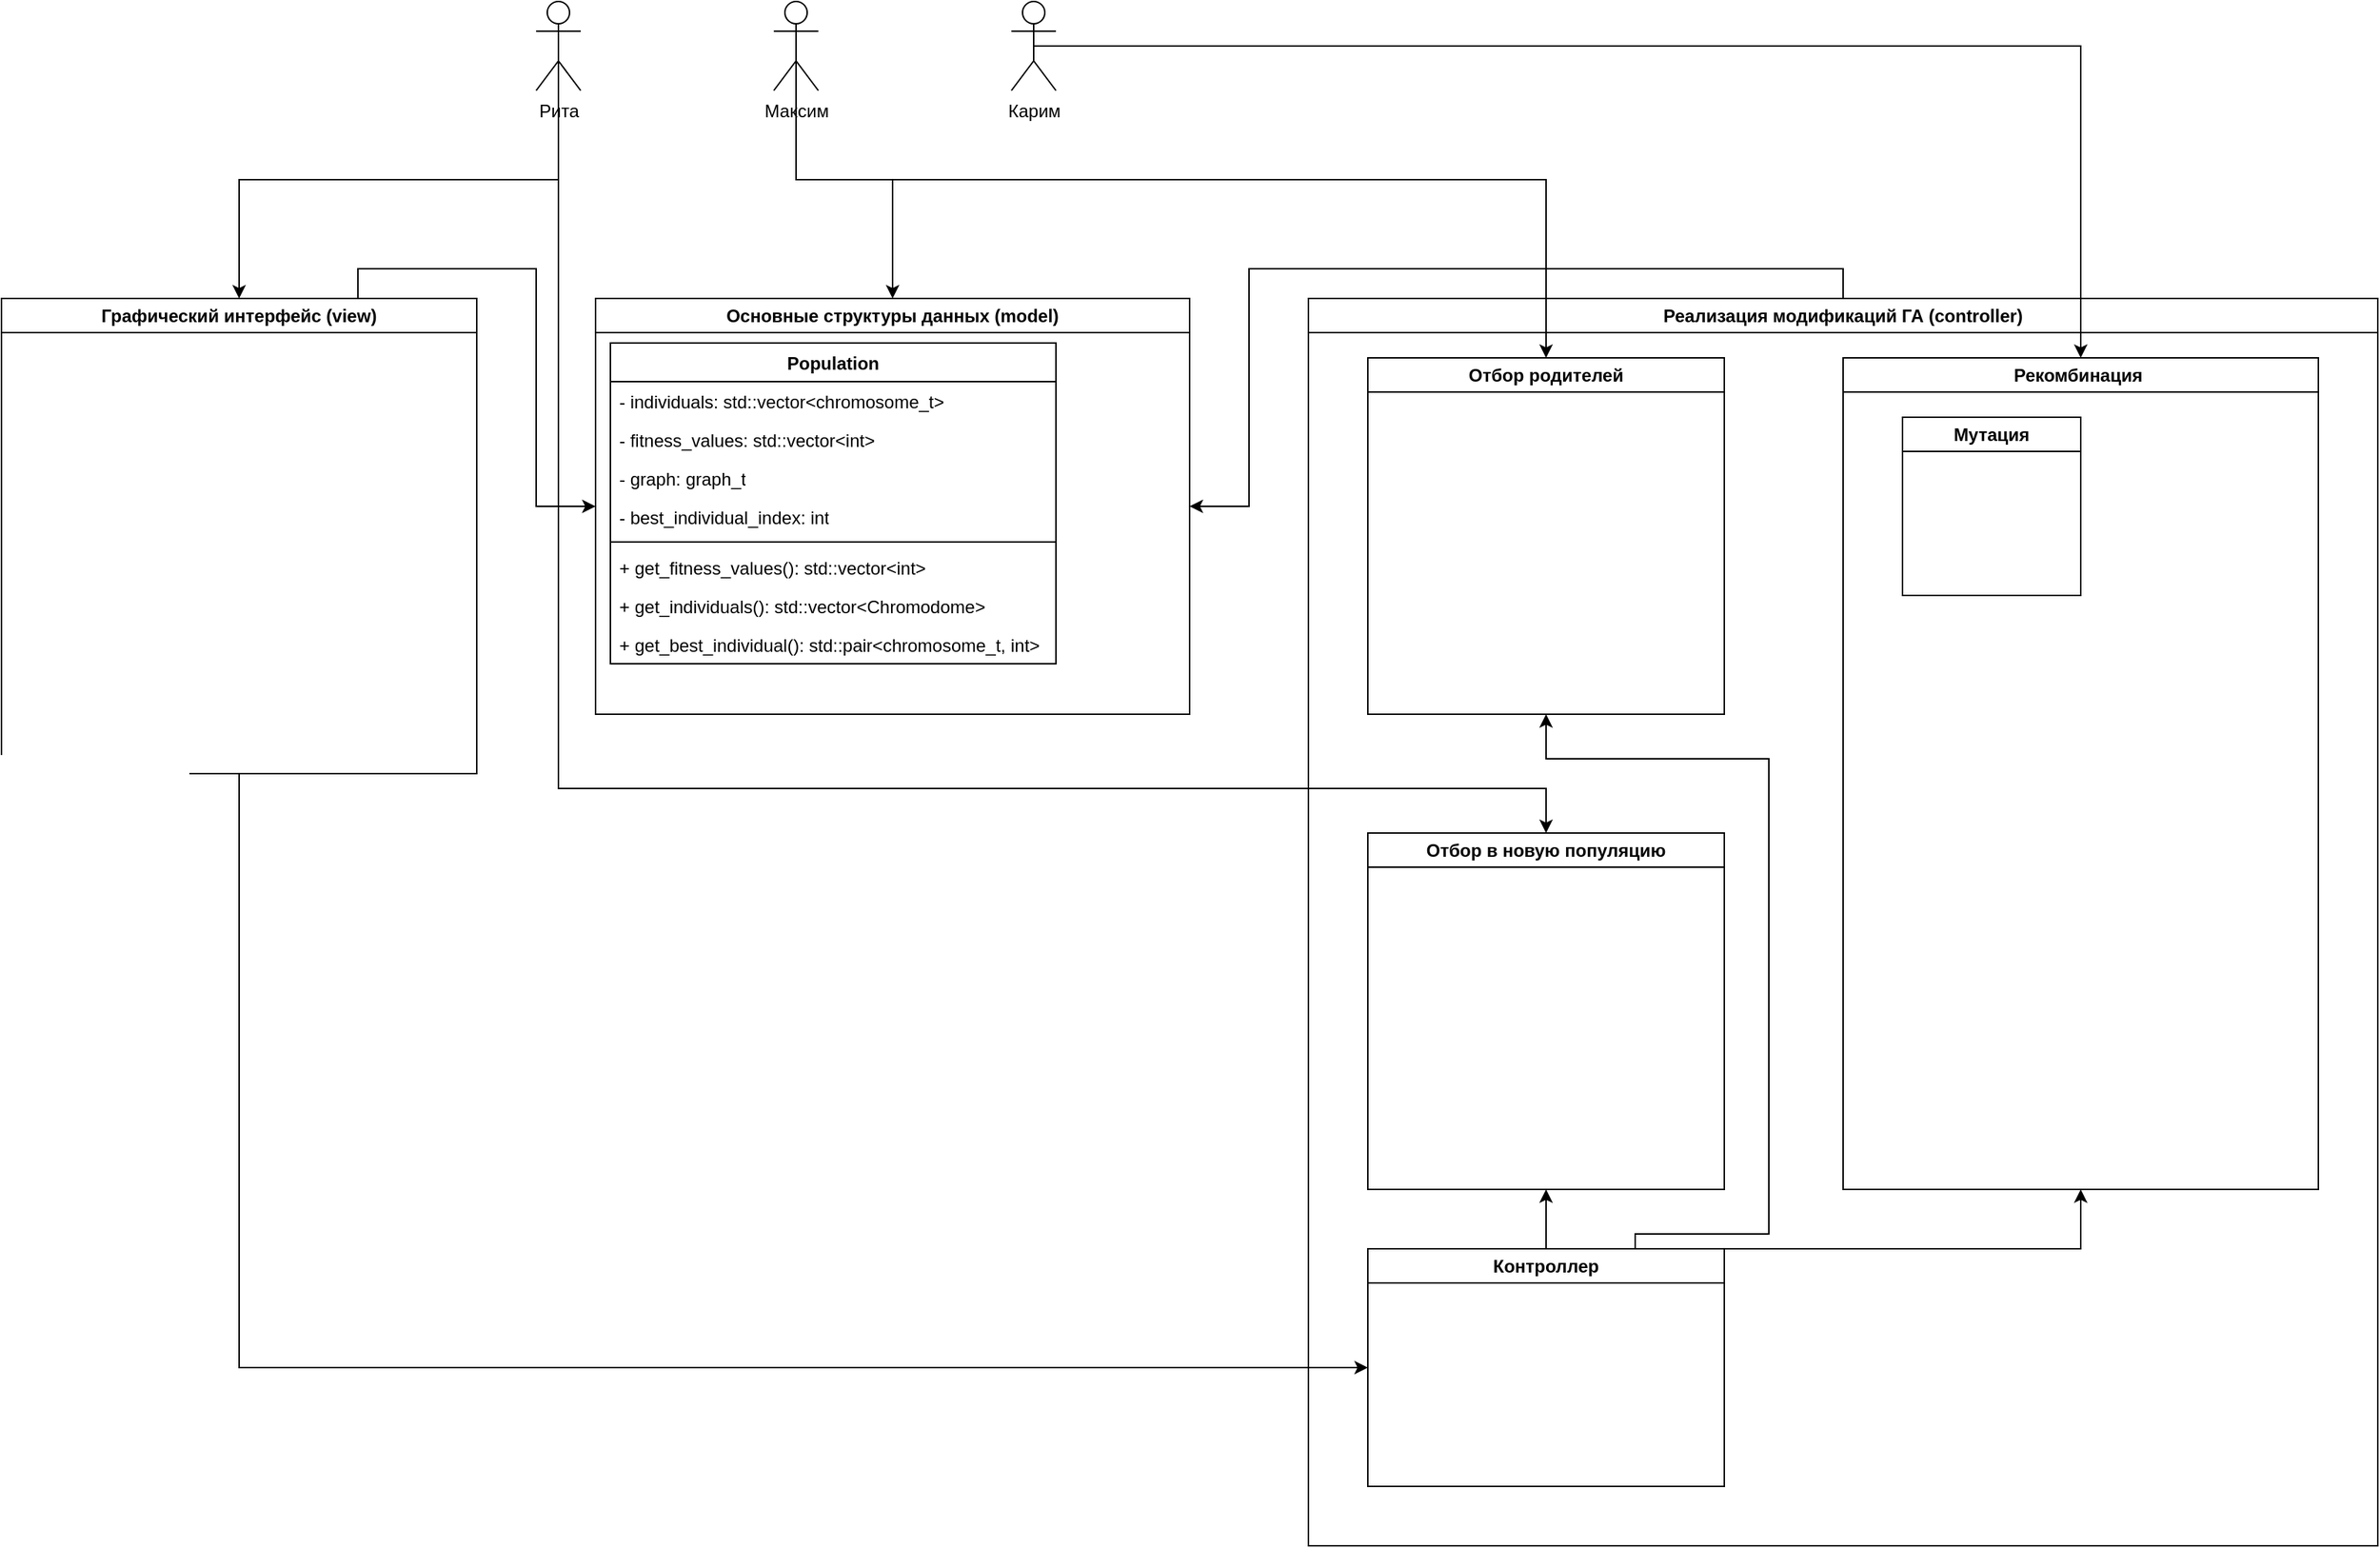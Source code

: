 <mxfile version="21.5.1" type="device">
  <diagram name="Page-1" id="ToFgnYf1eXNKKRKiqgnG">
    <mxGraphModel dx="1434" dy="878" grid="1" gridSize="10" guides="1" tooltips="1" connect="1" arrows="1" fold="1" page="1" pageScale="1" pageWidth="850" pageHeight="1100" math="0" shadow="0">
      <root>
        <mxCell id="0" />
        <mxCell id="1" parent="0" />
        <mxCell id="TD8bFyQ57JCw6CiC7AHB-2" style="edgeStyle=orthogonalEdgeStyle;rounded=0;orthogonalLoop=1;jettySize=auto;html=1;exitX=0.5;exitY=1;exitDx=0;exitDy=0;entryX=0;entryY=0.5;entryDx=0;entryDy=0;" parent="1" source="DQDOPzfC7P4hQIXZMrXH-1" target="TD8bFyQ57JCw6CiC7AHB-1" edge="1">
          <mxGeometry relative="1" as="geometry" />
        </mxCell>
        <mxCell id="TD8bFyQ57JCw6CiC7AHB-7" style="edgeStyle=orthogonalEdgeStyle;rounded=0;orthogonalLoop=1;jettySize=auto;html=1;exitX=0.75;exitY=0;exitDx=0;exitDy=0;" parent="1" source="DQDOPzfC7P4hQIXZMrXH-1" target="DQDOPzfC7P4hQIXZMrXH-7" edge="1">
          <mxGeometry relative="1" as="geometry" />
        </mxCell>
        <mxCell id="DQDOPzfC7P4hQIXZMrXH-1" value="Графический интерфейс (view)" style="swimlane;whiteSpace=wrap;html=1;" parent="1" vertex="1">
          <mxGeometry x="40" y="240" width="320" height="320" as="geometry" />
        </mxCell>
        <mxCell id="TD8bFyQ57JCw6CiC7AHB-6" style="edgeStyle=orthogonalEdgeStyle;rounded=0;orthogonalLoop=1;jettySize=auto;html=1;exitX=0.5;exitY=0;exitDx=0;exitDy=0;" parent="1" source="DQDOPzfC7P4hQIXZMrXH-2" target="DQDOPzfC7P4hQIXZMrXH-7" edge="1">
          <mxGeometry relative="1" as="geometry" />
        </mxCell>
        <mxCell id="DQDOPzfC7P4hQIXZMrXH-2" value="Реализация модификаций ГА (controller)" style="swimlane;whiteSpace=wrap;html=1;startSize=23;" parent="1" vertex="1">
          <mxGeometry x="920" y="240" width="720" height="840" as="geometry" />
        </mxCell>
        <mxCell id="DQDOPzfC7P4hQIXZMrXH-3" value="Отбор родителей" style="swimlane;whiteSpace=wrap;html=1;" parent="DQDOPzfC7P4hQIXZMrXH-2" vertex="1">
          <mxGeometry x="40" y="40" width="240" height="240" as="geometry" />
        </mxCell>
        <mxCell id="DQDOPzfC7P4hQIXZMrXH-4" value="Рекомбинация&amp;nbsp;" style="swimlane;whiteSpace=wrap;html=1;" parent="DQDOPzfC7P4hQIXZMrXH-2" vertex="1">
          <mxGeometry x="360" y="40" width="320" height="560" as="geometry" />
        </mxCell>
        <mxCell id="DQDOPzfC7P4hQIXZMrXH-5" value="Мутация" style="swimlane;whiteSpace=wrap;html=1;" parent="DQDOPzfC7P4hQIXZMrXH-4" vertex="1">
          <mxGeometry x="40" y="40" width="120" height="120" as="geometry" />
        </mxCell>
        <mxCell id="DQDOPzfC7P4hQIXZMrXH-6" value="Отбор в новую популяцию" style="swimlane;whiteSpace=wrap;html=1;" parent="DQDOPzfC7P4hQIXZMrXH-2" vertex="1">
          <mxGeometry x="40" y="360" width="240" height="240" as="geometry" />
        </mxCell>
        <mxCell id="TD8bFyQ57JCw6CiC7AHB-3" style="edgeStyle=orthogonalEdgeStyle;rounded=0;orthogonalLoop=1;jettySize=auto;html=1;exitX=0.5;exitY=0;exitDx=0;exitDy=0;entryX=0.5;entryY=1;entryDx=0;entryDy=0;" parent="DQDOPzfC7P4hQIXZMrXH-2" source="TD8bFyQ57JCw6CiC7AHB-1" target="DQDOPzfC7P4hQIXZMrXH-6" edge="1">
          <mxGeometry relative="1" as="geometry" />
        </mxCell>
        <mxCell id="TD8bFyQ57JCw6CiC7AHB-4" style="edgeStyle=orthogonalEdgeStyle;rounded=0;orthogonalLoop=1;jettySize=auto;html=1;exitX=0.75;exitY=0;exitDx=0;exitDy=0;entryX=0.5;entryY=1;entryDx=0;entryDy=0;" parent="DQDOPzfC7P4hQIXZMrXH-2" source="TD8bFyQ57JCw6CiC7AHB-1" target="DQDOPzfC7P4hQIXZMrXH-3" edge="1">
          <mxGeometry relative="1" as="geometry">
            <Array as="points">
              <mxPoint x="220" y="630" />
              <mxPoint x="310" y="630" />
              <mxPoint x="310" y="310" />
              <mxPoint x="160" y="310" />
            </Array>
          </mxGeometry>
        </mxCell>
        <mxCell id="TD8bFyQ57JCw6CiC7AHB-5" style="edgeStyle=orthogonalEdgeStyle;rounded=0;orthogonalLoop=1;jettySize=auto;html=1;exitX=1;exitY=0;exitDx=0;exitDy=0;entryX=0.5;entryY=1;entryDx=0;entryDy=0;" parent="DQDOPzfC7P4hQIXZMrXH-2" source="TD8bFyQ57JCw6CiC7AHB-1" target="DQDOPzfC7P4hQIXZMrXH-4" edge="1">
          <mxGeometry relative="1" as="geometry">
            <Array as="points">
              <mxPoint x="520" y="640" />
            </Array>
          </mxGeometry>
        </mxCell>
        <mxCell id="TD8bFyQ57JCw6CiC7AHB-1" value="Контроллер" style="swimlane;whiteSpace=wrap;html=1;" parent="DQDOPzfC7P4hQIXZMrXH-2" vertex="1">
          <mxGeometry x="40" y="640" width="240" height="160" as="geometry" />
        </mxCell>
        <mxCell id="DQDOPzfC7P4hQIXZMrXH-7" value="Основные структуры данных (model)" style="swimlane;whiteSpace=wrap;html=1;" parent="1" vertex="1">
          <mxGeometry x="440" y="240" width="400" height="280" as="geometry" />
        </mxCell>
        <mxCell id="zfDIEUEI1KuNPbUGtCDo-1" value="Population" style="swimlane;fontStyle=1;align=center;verticalAlign=top;childLayout=stackLayout;horizontal=1;startSize=26;horizontalStack=0;resizeParent=1;resizeParentMax=0;resizeLast=0;collapsible=1;marginBottom=0;whiteSpace=wrap;html=1;" vertex="1" parent="DQDOPzfC7P4hQIXZMrXH-7">
          <mxGeometry x="10" y="30" width="300" height="216" as="geometry" />
        </mxCell>
        <mxCell id="zfDIEUEI1KuNPbUGtCDo-2" value="- individuals: std::vector&amp;lt;chromosome_t&amp;gt;" style="text;strokeColor=none;fillColor=none;align=left;verticalAlign=top;spacingLeft=4;spacingRight=4;overflow=hidden;rotatable=0;points=[[0,0.5],[1,0.5]];portConstraint=eastwest;whiteSpace=wrap;html=1;" vertex="1" parent="zfDIEUEI1KuNPbUGtCDo-1">
          <mxGeometry y="26" width="300" height="26" as="geometry" />
        </mxCell>
        <mxCell id="zfDIEUEI1KuNPbUGtCDo-5" value="- fitness_values: std::vector&amp;lt;int&amp;gt;" style="text;strokeColor=none;fillColor=none;align=left;verticalAlign=top;spacingLeft=4;spacingRight=4;overflow=hidden;rotatable=0;points=[[0,0.5],[1,0.5]];portConstraint=eastwest;whiteSpace=wrap;html=1;" vertex="1" parent="zfDIEUEI1KuNPbUGtCDo-1">
          <mxGeometry y="52" width="300" height="26" as="geometry" />
        </mxCell>
        <mxCell id="zfDIEUEI1KuNPbUGtCDo-6" value="- graph: graph_t" style="text;strokeColor=none;fillColor=none;align=left;verticalAlign=top;spacingLeft=4;spacingRight=4;overflow=hidden;rotatable=0;points=[[0,0.5],[1,0.5]];portConstraint=eastwest;whiteSpace=wrap;html=1;" vertex="1" parent="zfDIEUEI1KuNPbUGtCDo-1">
          <mxGeometry y="78" width="300" height="26" as="geometry" />
        </mxCell>
        <mxCell id="zfDIEUEI1KuNPbUGtCDo-7" value="- best_individual_index: int" style="text;strokeColor=none;fillColor=none;align=left;verticalAlign=top;spacingLeft=4;spacingRight=4;overflow=hidden;rotatable=0;points=[[0,0.5],[1,0.5]];portConstraint=eastwest;whiteSpace=wrap;html=1;" vertex="1" parent="zfDIEUEI1KuNPbUGtCDo-1">
          <mxGeometry y="104" width="300" height="26" as="geometry" />
        </mxCell>
        <mxCell id="zfDIEUEI1KuNPbUGtCDo-3" value="" style="line;strokeWidth=1;fillColor=none;align=left;verticalAlign=middle;spacingTop=-1;spacingLeft=3;spacingRight=3;rotatable=0;labelPosition=right;points=[];portConstraint=eastwest;strokeColor=inherit;" vertex="1" parent="zfDIEUEI1KuNPbUGtCDo-1">
          <mxGeometry y="130" width="300" height="8" as="geometry" />
        </mxCell>
        <mxCell id="zfDIEUEI1KuNPbUGtCDo-4" value="+ get_fitness_values(): std::vector&amp;lt;int&amp;gt;" style="text;strokeColor=none;fillColor=none;align=left;verticalAlign=top;spacingLeft=4;spacingRight=4;overflow=hidden;rotatable=0;points=[[0,0.5],[1,0.5]];portConstraint=eastwest;whiteSpace=wrap;html=1;" vertex="1" parent="zfDIEUEI1KuNPbUGtCDo-1">
          <mxGeometry y="138" width="300" height="26" as="geometry" />
        </mxCell>
        <mxCell id="zfDIEUEI1KuNPbUGtCDo-8" value="+ get_individuals(): std::vector&amp;lt;Chromodome&amp;gt;" style="text;strokeColor=none;fillColor=none;align=left;verticalAlign=top;spacingLeft=4;spacingRight=4;overflow=hidden;rotatable=0;points=[[0,0.5],[1,0.5]];portConstraint=eastwest;whiteSpace=wrap;html=1;" vertex="1" parent="zfDIEUEI1KuNPbUGtCDo-1">
          <mxGeometry y="164" width="300" height="26" as="geometry" />
        </mxCell>
        <mxCell id="zfDIEUEI1KuNPbUGtCDo-9" value="+ get_best_individual(): std::pair&amp;lt;chromosome_t, int&amp;gt;" style="text;strokeColor=none;fillColor=none;align=left;verticalAlign=top;spacingLeft=4;spacingRight=4;overflow=hidden;rotatable=0;points=[[0,0.5],[1,0.5]];portConstraint=eastwest;whiteSpace=wrap;html=1;" vertex="1" parent="zfDIEUEI1KuNPbUGtCDo-1">
          <mxGeometry y="190" width="300" height="26" as="geometry" />
        </mxCell>
        <mxCell id="DQDOPzfC7P4hQIXZMrXH-14" style="edgeStyle=orthogonalEdgeStyle;rounded=0;orthogonalLoop=1;jettySize=auto;html=1;exitX=0.5;exitY=0.5;exitDx=0;exitDy=0;exitPerimeter=0;" parent="1" source="DQDOPzfC7P4hQIXZMrXH-8" target="DQDOPzfC7P4hQIXZMrXH-1" edge="1">
          <mxGeometry relative="1" as="geometry">
            <Array as="points">
              <mxPoint x="415" y="160" />
              <mxPoint x="200" y="160" />
            </Array>
          </mxGeometry>
        </mxCell>
        <mxCell id="DQDOPzfC7P4hQIXZMrXH-23" style="edgeStyle=orthogonalEdgeStyle;rounded=0;orthogonalLoop=1;jettySize=auto;html=1;exitX=0.5;exitY=0.5;exitDx=0;exitDy=0;exitPerimeter=0;entryX=0.5;entryY=0;entryDx=0;entryDy=0;" parent="1" source="DQDOPzfC7P4hQIXZMrXH-8" target="DQDOPzfC7P4hQIXZMrXH-6" edge="1">
          <mxGeometry relative="1" as="geometry">
            <Array as="points">
              <mxPoint x="415" y="570" />
              <mxPoint x="1080" y="570" />
            </Array>
          </mxGeometry>
        </mxCell>
        <mxCell id="DQDOPzfC7P4hQIXZMrXH-8" value="Рита" style="shape=umlActor;verticalLabelPosition=bottom;verticalAlign=top;html=1;" parent="1" vertex="1">
          <mxGeometry x="400" y="40" width="30" height="60" as="geometry" />
        </mxCell>
        <mxCell id="DQDOPzfC7P4hQIXZMrXH-20" style="edgeStyle=orthogonalEdgeStyle;rounded=0;orthogonalLoop=1;jettySize=auto;html=1;exitX=0.5;exitY=0.5;exitDx=0;exitDy=0;exitPerimeter=0;entryX=0.5;entryY=0;entryDx=0;entryDy=0;" parent="1" source="DQDOPzfC7P4hQIXZMrXH-10" target="DQDOPzfC7P4hQIXZMrXH-7" edge="1">
          <mxGeometry relative="1" as="geometry">
            <Array as="points">
              <mxPoint x="575" y="160" />
              <mxPoint x="640" y="160" />
            </Array>
          </mxGeometry>
        </mxCell>
        <mxCell id="DQDOPzfC7P4hQIXZMrXH-22" style="edgeStyle=orthogonalEdgeStyle;rounded=0;orthogonalLoop=1;jettySize=auto;html=1;exitX=0.5;exitY=0.5;exitDx=0;exitDy=0;exitPerimeter=0;entryX=0.5;entryY=0;entryDx=0;entryDy=0;" parent="1" source="DQDOPzfC7P4hQIXZMrXH-10" target="DQDOPzfC7P4hQIXZMrXH-3" edge="1">
          <mxGeometry relative="1" as="geometry">
            <Array as="points">
              <mxPoint x="575" y="160" />
              <mxPoint x="1080" y="160" />
            </Array>
          </mxGeometry>
        </mxCell>
        <mxCell id="DQDOPzfC7P4hQIXZMrXH-10" value="Максим" style="shape=umlActor;verticalLabelPosition=bottom;verticalAlign=top;html=1;" parent="1" vertex="1">
          <mxGeometry x="560" y="40" width="30" height="60" as="geometry" />
        </mxCell>
        <mxCell id="DQDOPzfC7P4hQIXZMrXH-19" style="edgeStyle=orthogonalEdgeStyle;rounded=0;orthogonalLoop=1;jettySize=auto;html=1;exitX=0.5;exitY=0.5;exitDx=0;exitDy=0;exitPerimeter=0;" parent="1" source="DQDOPzfC7P4hQIXZMrXH-9" target="DQDOPzfC7P4hQIXZMrXH-4" edge="1">
          <mxGeometry relative="1" as="geometry" />
        </mxCell>
        <mxCell id="DQDOPzfC7P4hQIXZMrXH-9" value="Карим" style="shape=umlActor;verticalLabelPosition=bottom;verticalAlign=top;html=1;" parent="1" vertex="1">
          <mxGeometry x="720" y="40" width="30" height="60" as="geometry" />
        </mxCell>
      </root>
    </mxGraphModel>
  </diagram>
</mxfile>
